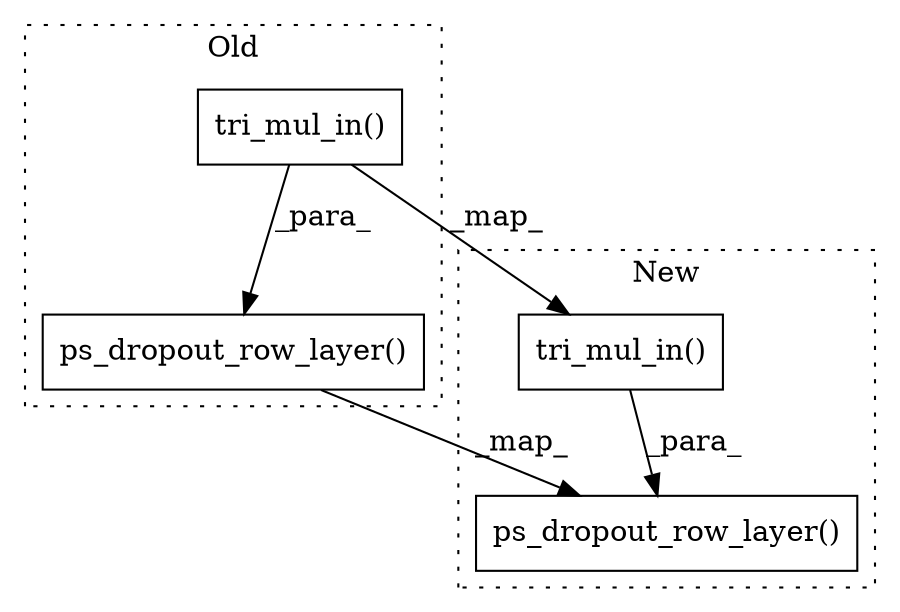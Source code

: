digraph G {
subgraph cluster0 {
1 [label="ps_dropout_row_layer()" a="75" s="6780,6840" l="26,1" shape="box"];
4 [label="tri_mul_in()" a="75" s="6806,6823" l="16,17" shape="box"];
label = "Old";
style="dotted";
}
subgraph cluster1 {
2 [label="ps_dropout_row_layer()" a="75" s="6789,6849" l="26,1" shape="box"];
3 [label="tri_mul_in()" a="75" s="6815,6832" l="16,17" shape="box"];
label = "New";
style="dotted";
}
1 -> 2 [label="_map_"];
3 -> 2 [label="_para_"];
4 -> 1 [label="_para_"];
4 -> 3 [label="_map_"];
}